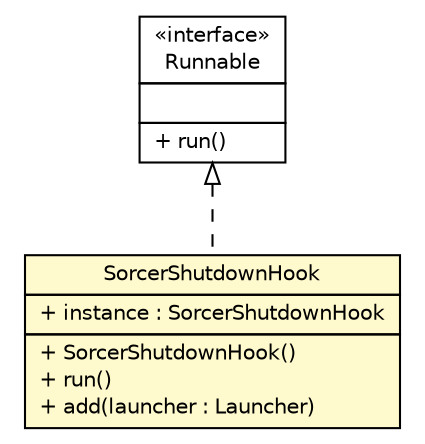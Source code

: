 #!/usr/local/bin/dot
#
# Class diagram 
# Generated by UMLGraph version R5_6 (http://www.umlgraph.org/)
#

digraph G {
	edge [fontname="Helvetica",fontsize=10,labelfontname="Helvetica",labelfontsize=10];
	node [fontname="Helvetica",fontsize=10,shape=plaintext];
	nodesep=0.25;
	ranksep=0.5;
	// sorcer.launcher.SorcerShutdownHook
	c461924 [label=<<table title="sorcer.launcher.SorcerShutdownHook" border="0" cellborder="1" cellspacing="0" cellpadding="2" port="p" bgcolor="lemonChiffon" href="./SorcerShutdownHook.html">
		<tr><td><table border="0" cellspacing="0" cellpadding="1">
<tr><td align="center" balign="center"> SorcerShutdownHook </td></tr>
		</table></td></tr>
		<tr><td><table border="0" cellspacing="0" cellpadding="1">
<tr><td align="left" balign="left"> + instance : SorcerShutdownHook </td></tr>
		</table></td></tr>
		<tr><td><table border="0" cellspacing="0" cellpadding="1">
<tr><td align="left" balign="left"> + SorcerShutdownHook() </td></tr>
<tr><td align="left" balign="left"> + run() </td></tr>
<tr><td align="left" balign="left"> + add(launcher : Launcher) </td></tr>
		</table></td></tr>
		</table>>, URL="./SorcerShutdownHook.html", fontname="Helvetica", fontcolor="black", fontsize=10.0];
	//sorcer.launcher.SorcerShutdownHook implements java.lang.Runnable
	c462126:p -> c461924:p [dir=back,arrowtail=empty,style=dashed];
	// java.lang.Runnable
	c462126 [label=<<table title="java.lang.Runnable" border="0" cellborder="1" cellspacing="0" cellpadding="2" port="p" href="http://docs.oracle.com/javase/7/docs/api/java/lang/Runnable.html">
		<tr><td><table border="0" cellspacing="0" cellpadding="1">
<tr><td align="center" balign="center"> &#171;interface&#187; </td></tr>
<tr><td align="center" balign="center"> Runnable </td></tr>
		</table></td></tr>
		<tr><td><table border="0" cellspacing="0" cellpadding="1">
<tr><td align="left" balign="left">  </td></tr>
		</table></td></tr>
		<tr><td><table border="0" cellspacing="0" cellpadding="1">
<tr><td align="left" balign="left"> + run() </td></tr>
		</table></td></tr>
		</table>>, URL="http://docs.oracle.com/javase/7/docs/api/java/lang/Runnable.html", fontname="Helvetica", fontcolor="black", fontsize=10.0];
}

